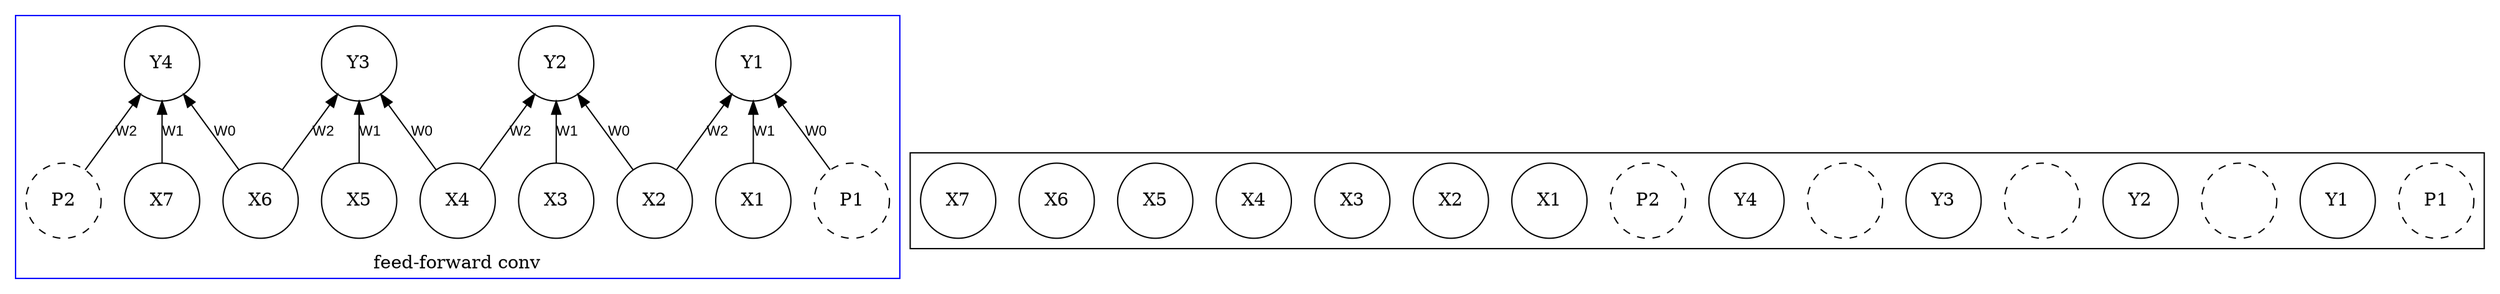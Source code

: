digraph conv_layer {
    rankdir=BT;
    node [shape=circle, width=0.8, fixedsize=true];
    edge [fontname=Arial, fontsize=11];
    subgraph cluster_FC {
        P1 [style=dashed];
        X1, X2, X3, X4, X5, X6, X7;
        P2 [style=dashed];

        Y1, Y2, Y3, Y4;
       
        P1 -> Y1 [label="W0"];
        X1 -> Y1 [label="W1"];
        X2 -> Y1 [label="W2"];
        X2 -> Y2 [label="W0"];
        X3 -> Y2 [label="W1"];
        X4 -> Y2 [label="W2"];
        X4 -> Y3 [label="W0"];
        X5 -> Y3 [label="W1"];
        X6 -> Y3 [label="W2"];
        X6 -> Y4 [label="W0"];
        X7 -> Y4 [label="W1"];
        P2 -> Y4 [label="W2"];
        
        label="feed-forward conv";
        color=blue
    }
    
    subgraph cluster_c_d_x {
        P11 [label="P1", style=dashed];
        Y11 [label="Y1"];
        P33 [label="", style=dashed];
        Y22 [label="Y2"];
        P44 [label="", style=dashed];
        Y33 [label="Y3"];
        P55 [label="",style=dashed];
        Y44 [label="Y4"];
        P22 [label="P2", style=dashed];

        X11 [label="X1"];
        X22 [label="X2"];
        X33 [label="X3"];
        X44 [label="X4"];
        X55 [label="X5"];
        X66 [label="X6"];
        X77 [label="X7"];
    }
}


